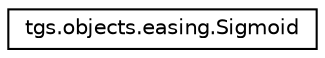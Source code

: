 digraph "Graphical Class Hierarchy"
{
  edge [fontname="Helvetica",fontsize="10",labelfontname="Helvetica",labelfontsize="10"];
  node [fontname="Helvetica",fontsize="10",shape=record];
  rankdir="LR";
  Node0 [label="tgs.objects.easing.Sigmoid",height=0.2,width=0.4,color="black", fillcolor="white", style="filled",URL="$classtgs_1_1objects_1_1easing_1_1Sigmoid.html"];
}
